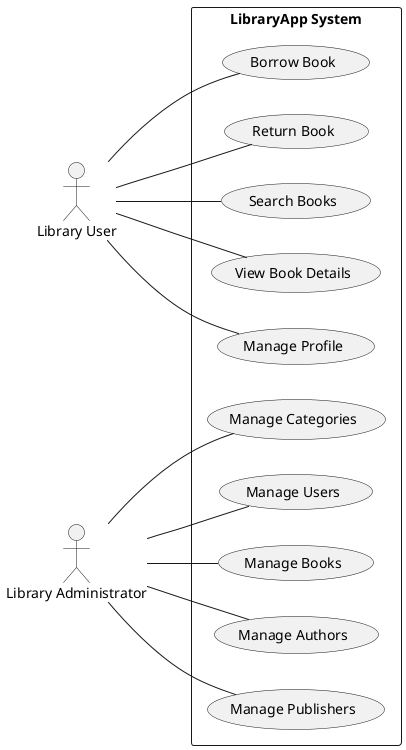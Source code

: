 @startuml Use Case Diagram

left to right direction

actor "Library User" as user
actor "Library Administrator" as admin

rectangle "LibraryApp System" {
    usecase "Borrow Book" as UC_BORROW
    usecase "Return Book" as UC_RETURN
    usecase "Manage Books" as UC_MANAGE_BOOKS
    usecase "Manage Authors" as UC_MANAGE_AUTHORS
    usecase "Manage Publishers" as UC_MANAGE_PUBLISHERS
    usecase "Manage Categories" as UC_MANAGE_CATEGORIES
    usecase "Manage Users" as UC_MANAGE_USERS
    usecase "Search Books" as UC_SEARCH
    usecase "View Book Details" as UC_VIEW_DETAILS
    usecase "Manage Profile" as UC_MANAGE_PROFILE
}

user -- UC_BORROW
user -- UC_RETURN
user -- UC_SEARCH
user -- UC_VIEW_DETAILS
user -- UC_MANAGE_PROFILE

admin -- UC_MANAGE_BOOKS
admin -- UC_MANAGE_AUTHORS
admin -- UC_MANAGE_PUBLISHERS
admin -- UC_MANAGE_CATEGORIES
admin -- UC_MANAGE_USERS

@enduml
